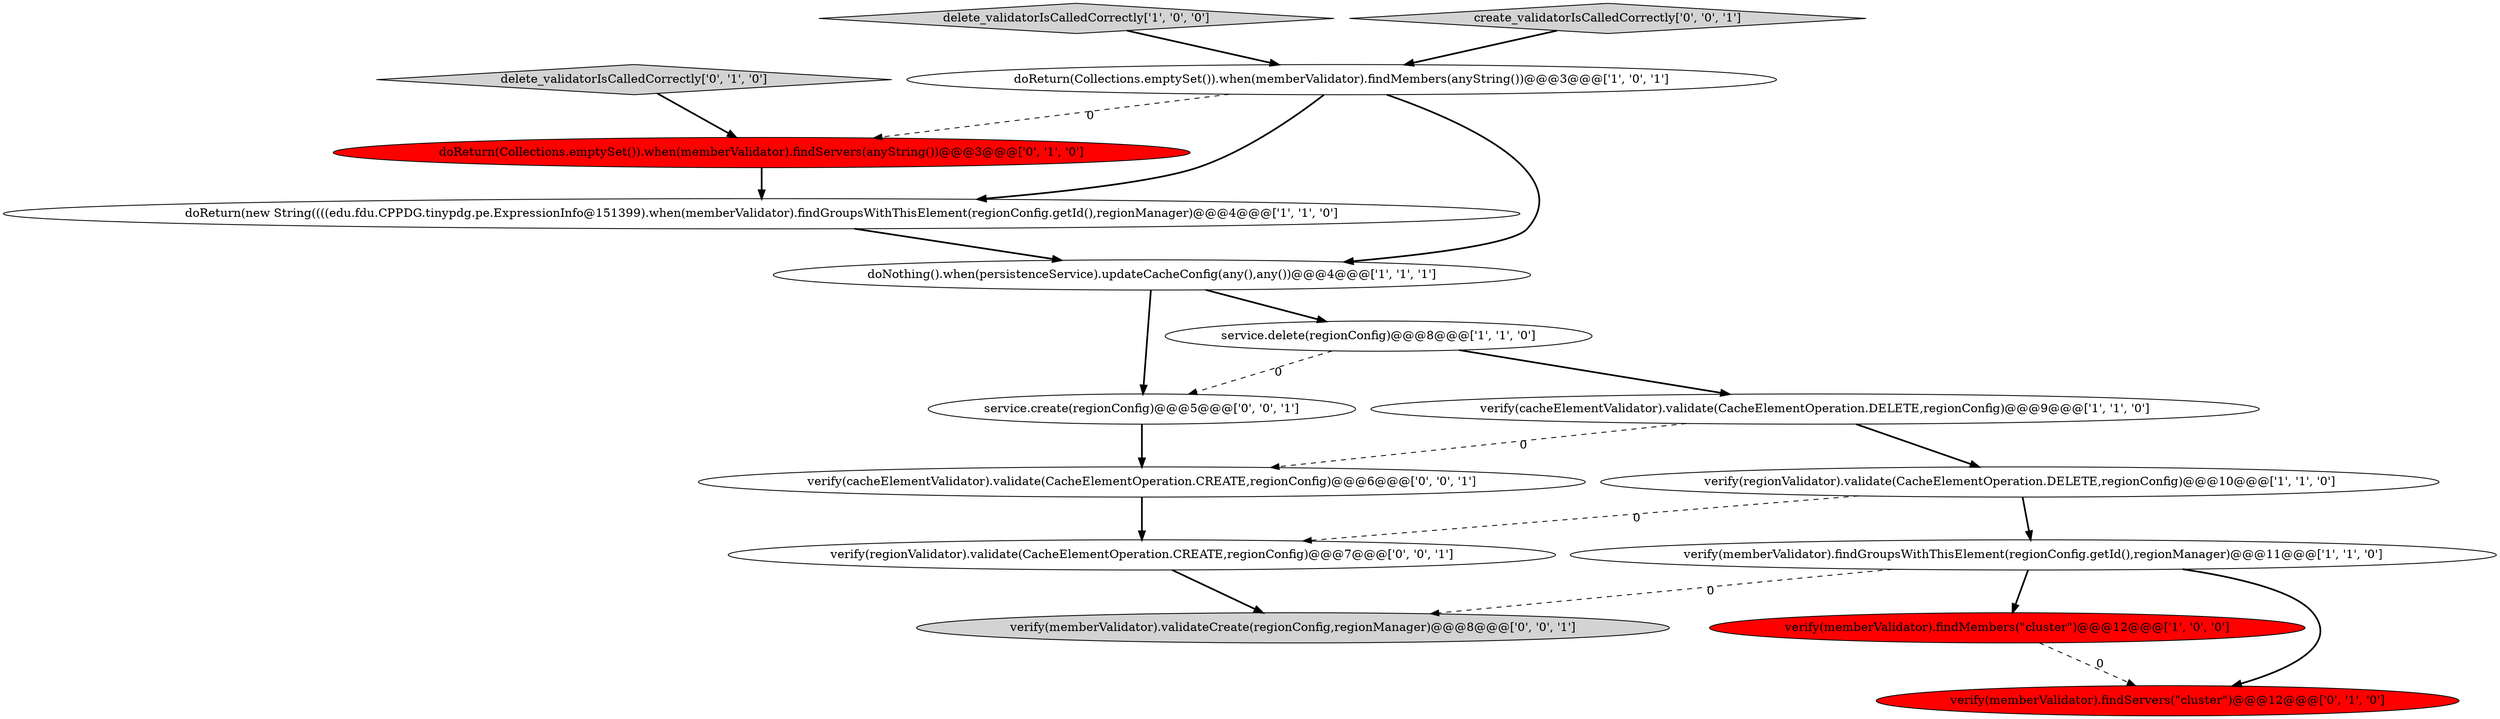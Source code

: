 digraph {
16 [style = filled, label = "service.create(regionConfig)@@@5@@@['0', '0', '1']", fillcolor = white, shape = ellipse image = "AAA0AAABBB3BBB"];
12 [style = filled, label = "verify(cacheElementValidator).validate(CacheElementOperation.CREATE,regionConfig)@@@6@@@['0', '0', '1']", fillcolor = white, shape = ellipse image = "AAA0AAABBB3BBB"];
0 [style = filled, label = "verify(cacheElementValidator).validate(CacheElementOperation.DELETE,regionConfig)@@@9@@@['1', '1', '0']", fillcolor = white, shape = ellipse image = "AAA0AAABBB1BBB"];
10 [style = filled, label = "delete_validatorIsCalledCorrectly['0', '1', '0']", fillcolor = lightgray, shape = diamond image = "AAA0AAABBB2BBB"];
9 [style = filled, label = "doReturn(Collections.emptySet()).when(memberValidator).findServers(anyString())@@@3@@@['0', '1', '0']", fillcolor = red, shape = ellipse image = "AAA1AAABBB2BBB"];
14 [style = filled, label = "verify(memberValidator).validateCreate(regionConfig,regionManager)@@@8@@@['0', '0', '1']", fillcolor = lightgray, shape = ellipse image = "AAA0AAABBB3BBB"];
4 [style = filled, label = "delete_validatorIsCalledCorrectly['1', '0', '0']", fillcolor = lightgray, shape = diamond image = "AAA0AAABBB1BBB"];
7 [style = filled, label = "doReturn(new String((((edu.fdu.CPPDG.tinypdg.pe.ExpressionInfo@151399).when(memberValidator).findGroupsWithThisElement(regionConfig.getId(),regionManager)@@@4@@@['1', '1', '0']", fillcolor = white, shape = ellipse image = "AAA0AAABBB1BBB"];
3 [style = filled, label = "verify(memberValidator).findMembers(\"cluster\")@@@12@@@['1', '0', '0']", fillcolor = red, shape = ellipse image = "AAA1AAABBB1BBB"];
15 [style = filled, label = "verify(regionValidator).validate(CacheElementOperation.CREATE,regionConfig)@@@7@@@['0', '0', '1']", fillcolor = white, shape = ellipse image = "AAA0AAABBB3BBB"];
2 [style = filled, label = "verify(regionValidator).validate(CacheElementOperation.DELETE,regionConfig)@@@10@@@['1', '1', '0']", fillcolor = white, shape = ellipse image = "AAA0AAABBB1BBB"];
8 [style = filled, label = "doNothing().when(persistenceService).updateCacheConfig(any(),any())@@@4@@@['1', '1', '1']", fillcolor = white, shape = ellipse image = "AAA0AAABBB1BBB"];
5 [style = filled, label = "verify(memberValidator).findGroupsWithThisElement(regionConfig.getId(),regionManager)@@@11@@@['1', '1', '0']", fillcolor = white, shape = ellipse image = "AAA0AAABBB1BBB"];
6 [style = filled, label = "service.delete(regionConfig)@@@8@@@['1', '1', '0']", fillcolor = white, shape = ellipse image = "AAA0AAABBB1BBB"];
1 [style = filled, label = "doReturn(Collections.emptySet()).when(memberValidator).findMembers(anyString())@@@3@@@['1', '0', '1']", fillcolor = white, shape = ellipse image = "AAA0AAABBB1BBB"];
11 [style = filled, label = "verify(memberValidator).findServers(\"cluster\")@@@12@@@['0', '1', '0']", fillcolor = red, shape = ellipse image = "AAA1AAABBB2BBB"];
13 [style = filled, label = "create_validatorIsCalledCorrectly['0', '0', '1']", fillcolor = lightgray, shape = diamond image = "AAA0AAABBB3BBB"];
5->3 [style = bold, label=""];
8->16 [style = bold, label=""];
5->14 [style = dashed, label="0"];
1->8 [style = bold, label=""];
15->14 [style = bold, label=""];
0->2 [style = bold, label=""];
12->15 [style = bold, label=""];
1->9 [style = dashed, label="0"];
8->6 [style = bold, label=""];
6->0 [style = bold, label=""];
0->12 [style = dashed, label="0"];
9->7 [style = bold, label=""];
7->8 [style = bold, label=""];
1->7 [style = bold, label=""];
13->1 [style = bold, label=""];
2->15 [style = dashed, label="0"];
6->16 [style = dashed, label="0"];
4->1 [style = bold, label=""];
5->11 [style = bold, label=""];
10->9 [style = bold, label=""];
16->12 [style = bold, label=""];
3->11 [style = dashed, label="0"];
2->5 [style = bold, label=""];
}
